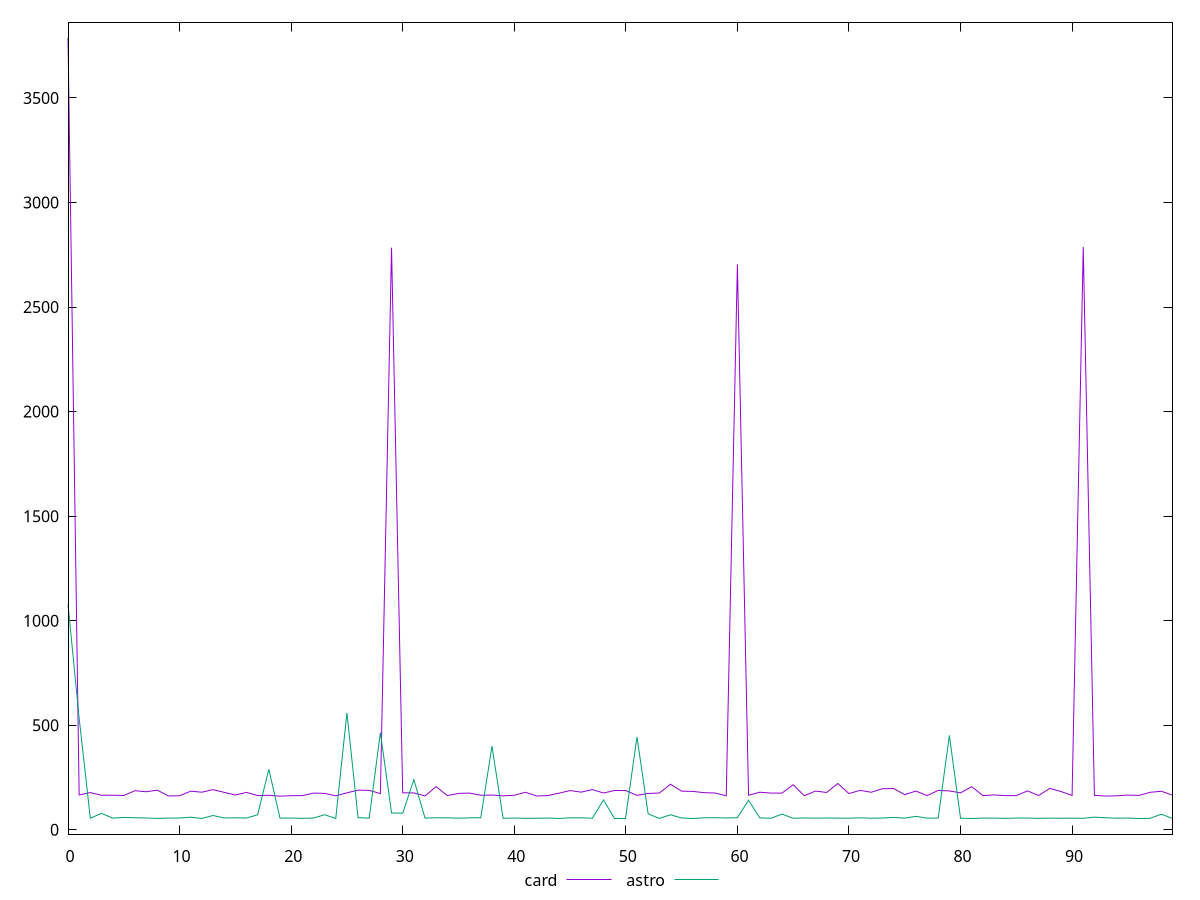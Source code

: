 reset

$card <<EOF
0 3787.246
1 166.72199999999998
2 177.85999999999999
3 164.943
4 165.361
5 163.74800000000002
6 186.905
7 181.88500000000002
8 189.48
9 161.876
10 162.641
11 184.452
12 179.78699999999998
13 191.929
14 178.953
15 166.347
16 178.783
17 163.75
18 165.01000000000002
19 160.878
20 162.90699999999998
21 163.342
22 175.429
23 174.089
24 162.345
25 176.593
26 189.584
27 188.447
28 173.08599999999998
29 2784.119
30 176.74800000000002
31 176.298
32 161.92700000000002
33 206.238
34 163.36599999999999
35 173.858
36 175.51299999999998
37 165.001
38 166.10299999999998
39 162.24800000000002
40 165.196
41 179.403
42 161.596
43 163.495
44 175.024
45 187.519
46 179.971
47 192.238
48 175.889
49 187.896
50 187.391
51 164.52800000000002
52 173.845
53 175.812
54 217.86100000000002
55 184.672
56 183.498
57 177.533
58 175.70399999999998
59 162.652
60 2703.501
61 165.072
62 179.632
63 175.58
64 175.359
65 215.382
66 162.825
67 185.127
68 178.405
69 221.352
70 173.274
71 188.512
72 179.445
73 196.374
74 197.321
75 168.044
76 185.16899999999998
77 163.45100000000002
78 188.233
79 185.816
80 176.478
81 205.965
82 163.54600000000002
83 166.826
84 163.42399999999998
85 163.143
86 185.841
87 163.80200000000002
88 197.93800000000002
89 183.074
90 164.14800000000002
91 2786.696
92 164.583
93 161.31
94 162.347
95 165.762
96 164.54999999999998
97 179.148
98 184.28900000000002
99 165.236
EOF

$astro <<EOF
0 1078.403
1 533.172
2 55.386
3 78.353
4 55.88
5 58.975
6 57.512
7 56.347
8 54.492
9 55.939
10 56.231
11 60.113
12 54.059
13 68.29199999999999
14 56.345
15 57.229000000000006
16 56.056
17 71.967
18 289.638
19 55.911
20 56.299
21 54.814
22 56.059
23 71.957
24 53.921
25 559.2049999999999
26 57.446
27 55.800000000000004
28 464.685
29 80.287
30 79.343
31 239.47799999999998
32 55.934000000000005
33 57.412
34 57.114
35 55.461
36 57.004000000000005
37 57.663
38 399.986
39 54.965
40 56.071999999999996
41 54.898999999999994
42 55.166
43 56.021
44 54.245
45 56.965
46 57.141000000000005
47 55.395999999999994
48 142.606
49 54.418
50 54.433
51 444.348
52 76.229
53 54.346
54 71.715
55 56.488
56 53.922
57 57.272
58 57.824999999999996
59 56.425000000000004
60 57.663999999999994
61 141.56599999999997
62 57.176
63 54.879
64 75.068
65 54.925000000000004
66 56.588
67 55.638999999999996
68 56.258
69 55.72
70 55.362
71 57.01
72 55.363
73 56.058
74 59.109
75 55.763
76 64.28
77 55.479
78 56.019999999999996
79 451.74
80 55.071999999999996
81 54.080999999999996
82 55.846
83 55.892
84 54.676
85 56.019000000000005
86 56.122
87 54.913
88 55.701
89 55.169000000000004
90 55.579
91 54.846000000000004
92 60.468
93 57.415
94 55.388999999999996
95 56.106
96 53.836
97 54.901999999999994
98 74.454
99 54.068
EOF

set key outside below
set xrange [0:99]
set yrange [-20.832200000000014:3861.9142]
set trange [-20.832200000000014:3861.9142]
set terminal svg size 640, 520 enhanced background rgb 'white'
set output "reports/report_00031_2021-02-24T23-18-18.084Z/server-response-time/comparison/line/2_vs_3.svg"

plot $card title "card" with line, \
     $astro title "astro" with line

reset
